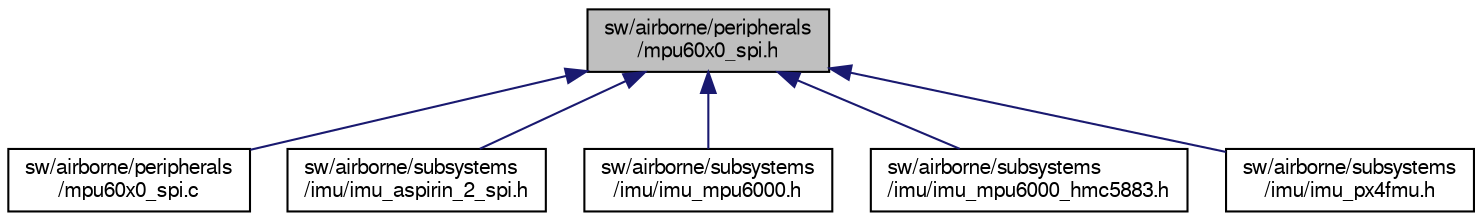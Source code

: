 digraph "sw/airborne/peripherals/mpu60x0_spi.h"
{
  edge [fontname="FreeSans",fontsize="10",labelfontname="FreeSans",labelfontsize="10"];
  node [fontname="FreeSans",fontsize="10",shape=record];
  Node1 [label="sw/airborne/peripherals\l/mpu60x0_spi.h",height=0.2,width=0.4,color="black", fillcolor="grey75", style="filled", fontcolor="black"];
  Node1 -> Node2 [dir="back",color="midnightblue",fontsize="10",style="solid",fontname="FreeSans"];
  Node2 [label="sw/airborne/peripherals\l/mpu60x0_spi.c",height=0.2,width=0.4,color="black", fillcolor="white", style="filled",URL="$mpu60x0__spi_8c.html",tooltip="Driver for the MPU-60X0 using SPI. "];
  Node1 -> Node3 [dir="back",color="midnightblue",fontsize="10",style="solid",fontname="FreeSans"];
  Node3 [label="sw/airborne/subsystems\l/imu/imu_aspirin_2_spi.h",height=0.2,width=0.4,color="black", fillcolor="white", style="filled",URL="$imu__aspirin__2__spi_8h.html",tooltip="Driver for the Aspirin v2.x IMU using SPI for the MPU6000. "];
  Node1 -> Node4 [dir="back",color="midnightblue",fontsize="10",style="solid",fontname="FreeSans"];
  Node4 [label="sw/airborne/subsystems\l/imu/imu_mpu6000.h",height=0.2,width=0.4,color="black", fillcolor="white", style="filled",URL="$imu__mpu6000_8h.html",tooltip="Driver for IMU with only MPU6000 via SPI. "];
  Node1 -> Node5 [dir="back",color="midnightblue",fontsize="10",style="solid",fontname="FreeSans"];
  Node5 [label="sw/airborne/subsystems\l/imu/imu_mpu6000_hmc5883.h",height=0.2,width=0.4,color="black", fillcolor="white", style="filled",URL="$imu__mpu6000__hmc5883_8h.html",tooltip="Driver for IMU with MPU6000 via SPI and HMC5883 via I2c. "];
  Node1 -> Node6 [dir="back",color="midnightblue",fontsize="10",style="solid",fontname="FreeSans"];
  Node6 [label="sw/airborne/subsystems\l/imu/imu_px4fmu.h",height=0.2,width=0.4,color="black", fillcolor="white", style="filled",URL="$imu__px4fmu_8h.html",tooltip="Driver for the PX4FMU SPI1 for the MPU6000 and I2C2 for the HMC5883. "];
}

